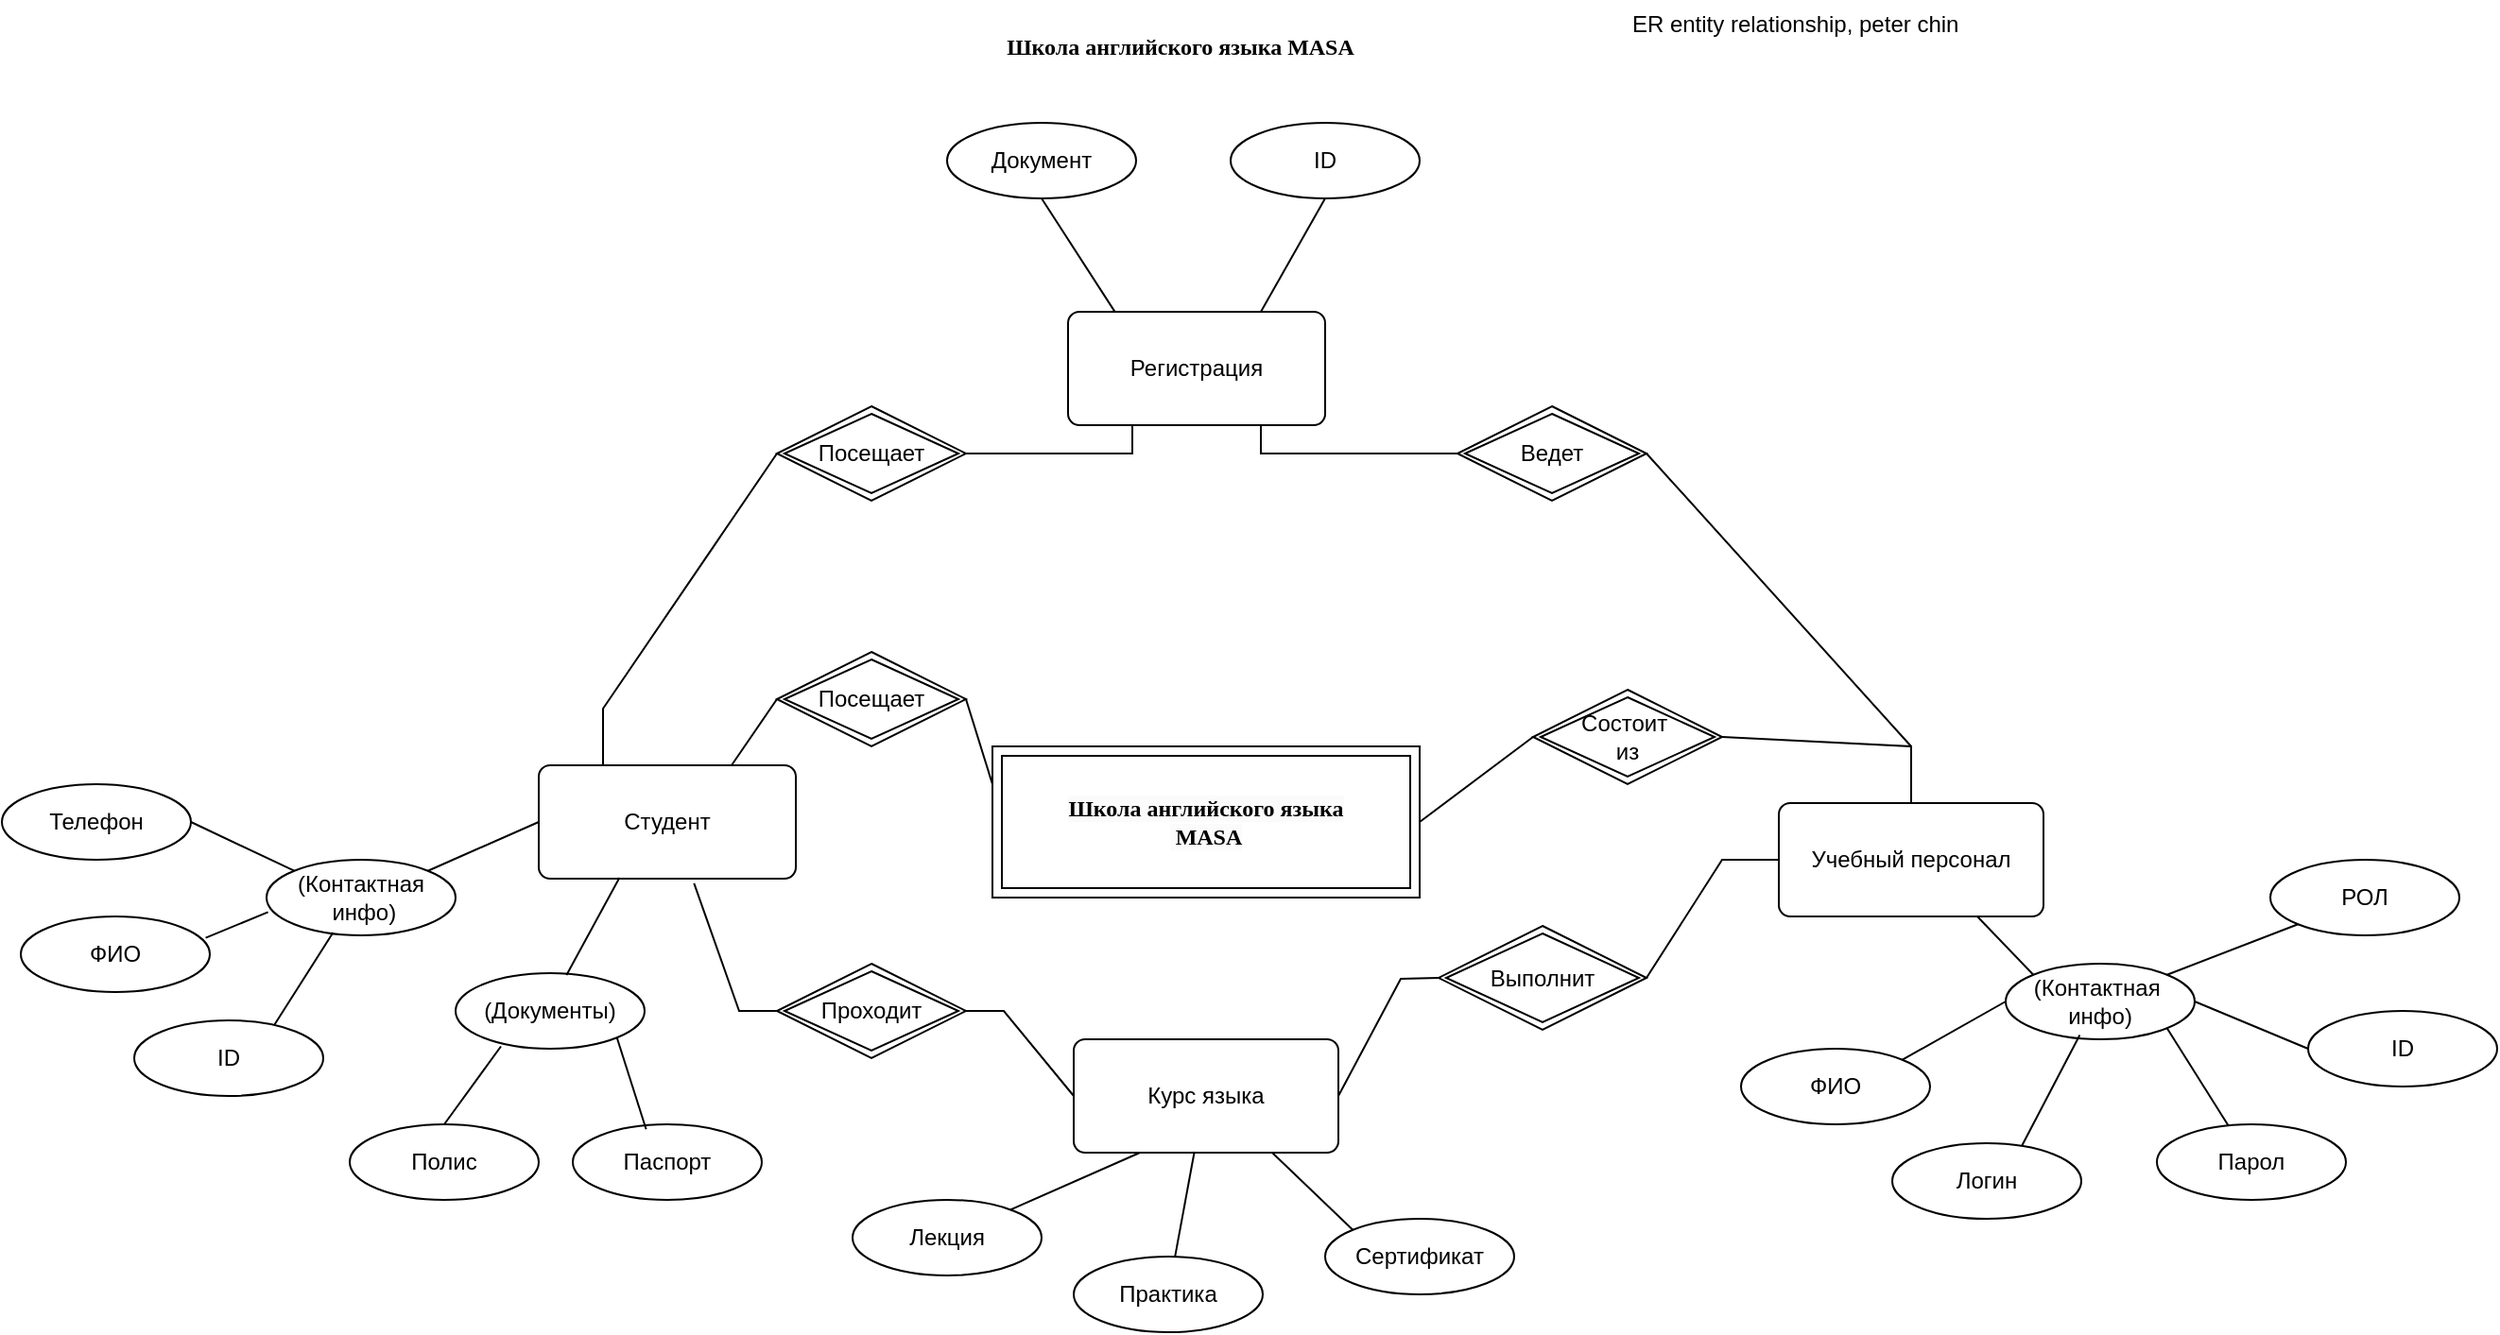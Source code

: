 <mxfile version="24.3.1" type="github">
  <diagram name="Page-1" id="e56a1550-8fbb-45ad-956c-1786394a9013">
    <mxGraphModel dx="3262" dy="1177" grid="1" gridSize="10" guides="1" tooltips="1" connect="1" arrows="1" fold="1" page="1" pageScale="1" pageWidth="827" pageHeight="1169" background="none" math="0" shadow="0">
      <root>
        <mxCell id="0" />
        <mxCell id="1" parent="0" />
        <mxCell id="TcWNjbL8CIqku5hJB00x-1" value="&lt;br&gt;&lt;span style=&quot;color: rgb(0, 0, 0); font-family: &amp;quot;Times New Roman&amp;quot;; font-size: 12px; font-style: normal; font-variant-ligatures: normal; font-variant-caps: normal; font-weight: 700; letter-spacing: normal; orphans: 2; text-align: center; text-indent: 0px; text-transform: none; widows: 2; word-spacing: 0px; -webkit-text-stroke-width: 0px; white-space: nowrap; background-color: rgb(251, 251, 251); text-decoration-thickness: initial; text-decoration-style: initial; text-decoration-color: initial; display: inline !important; float: none;&quot;&gt;Школа английского языка&lt;/span&gt;&lt;div&gt;&lt;span style=&quot;color: rgb(0, 0, 0); font-family: &amp;quot;Times New Roman&amp;quot;; font-size: 12px; font-style: normal; font-variant-ligatures: normal; font-variant-caps: normal; font-weight: 700; letter-spacing: normal; orphans: 2; text-align: center; text-indent: 0px; text-transform: none; widows: 2; word-spacing: 0px; -webkit-text-stroke-width: 0px; white-space: nowrap; background-color: rgb(251, 251, 251); text-decoration-thickness: initial; text-decoration-style: initial; text-decoration-color: initial; display: inline !important; float: none;&quot;&gt;&amp;nbsp;MASA&lt;/span&gt;&lt;br&gt;&lt;br&gt;&lt;/div&gt;" style="shape=ext;margin=3;double=1;whiteSpace=wrap;html=1;align=center;" vertex="1" parent="1">
          <mxGeometry x="314" y="400" width="226" height="80" as="geometry" />
        </mxCell>
        <mxCell id="TcWNjbL8CIqku5hJB00x-2" value="Курс языка" style="rounded=1;arcSize=10;whiteSpace=wrap;html=1;align=center;" vertex="1" parent="1">
          <mxGeometry x="357" y="555" width="140" height="60" as="geometry" />
        </mxCell>
        <mxCell id="TcWNjbL8CIqku5hJB00x-3" value="&lt;span style=&quot;font-weight: 700;&quot;&gt;&lt;font face=&quot;Times New Roman&quot;&gt;Школа английского языка MASA&lt;/font&gt;&lt;/span&gt;" style="text;html=1;align=center;verticalAlign=middle;resizable=0;points=[];autosize=1;strokeColor=none;fillColor=none;" vertex="1" parent="1">
          <mxGeometry x="308" y="15" width="210" height="30" as="geometry" />
        </mxCell>
        <mxCell id="TcWNjbL8CIqku5hJB00x-4" value="Регистрация" style="rounded=1;arcSize=10;whiteSpace=wrap;html=1;align=center;" vertex="1" parent="1">
          <mxGeometry x="354" y="170" width="136" height="60" as="geometry" />
        </mxCell>
        <mxCell id="TcWNjbL8CIqku5hJB00x-5" value="Студент" style="rounded=1;arcSize=10;whiteSpace=wrap;html=1;align=center;" vertex="1" parent="1">
          <mxGeometry x="74" y="410" width="136" height="60" as="geometry" />
        </mxCell>
        <mxCell id="TcWNjbL8CIqku5hJB00x-8" value="Учебный персонал" style="rounded=1;arcSize=10;whiteSpace=wrap;html=1;align=center;" vertex="1" parent="1">
          <mxGeometry x="730" y="430" width="140" height="60" as="geometry" />
        </mxCell>
        <mxCell id="TcWNjbL8CIqku5hJB00x-10" value="ER entity relationship, peter chin&amp;nbsp;&lt;div&gt;&lt;br&gt;&lt;/div&gt;" style="text;html=1;align=center;verticalAlign=middle;resizable=0;points=[];autosize=1;strokeColor=none;fillColor=none;" vertex="1" parent="1">
          <mxGeometry x="640" y="5" width="200" height="40" as="geometry" />
        </mxCell>
        <mxCell id="TcWNjbL8CIqku5hJB00x-11" value="Посещает" style="shape=rhombus;double=1;perimeter=rhombusPerimeter;whiteSpace=wrap;html=1;align=center;" vertex="1" parent="1">
          <mxGeometry x="200" y="220" width="100" height="50" as="geometry" />
        </mxCell>
        <mxCell id="TcWNjbL8CIqku5hJB00x-12" value="(Контактная&lt;div&gt;&amp;nbsp;инфо)&lt;/div&gt;" style="ellipse;whiteSpace=wrap;html=1;align=center;" vertex="1" parent="1">
          <mxGeometry x="-70" y="460" width="100" height="40" as="geometry" />
        </mxCell>
        <mxCell id="TcWNjbL8CIqku5hJB00x-13" value="Ведет" style="shape=rhombus;double=1;perimeter=rhombusPerimeter;whiteSpace=wrap;html=1;align=center;" vertex="1" parent="1">
          <mxGeometry x="560" y="220" width="100" height="50" as="geometry" />
        </mxCell>
        <mxCell id="TcWNjbL8CIqku5hJB00x-14" value="Посещает" style="shape=rhombus;double=1;perimeter=rhombusPerimeter;whiteSpace=wrap;html=1;align=center;" vertex="1" parent="1">
          <mxGeometry x="200" y="350" width="100" height="50" as="geometry" />
        </mxCell>
        <mxCell id="TcWNjbL8CIqku5hJB00x-15" value="Состоит&amp;nbsp;&lt;div&gt;из&lt;/div&gt;" style="shape=rhombus;double=1;perimeter=rhombusPerimeter;whiteSpace=wrap;html=1;align=center;" vertex="1" parent="1">
          <mxGeometry x="600" y="370" width="100" height="50" as="geometry" />
        </mxCell>
        <mxCell id="TcWNjbL8CIqku5hJB00x-16" value="(Документы)" style="ellipse;whiteSpace=wrap;html=1;align=center;" vertex="1" parent="1">
          <mxGeometry x="30" y="520" width="100" height="40" as="geometry" />
        </mxCell>
        <mxCell id="TcWNjbL8CIqku5hJB00x-17" value="ФИО" style="ellipse;whiteSpace=wrap;html=1;align=center;" vertex="1" parent="1">
          <mxGeometry x="-200" y="490" width="100" height="40" as="geometry" />
        </mxCell>
        <mxCell id="TcWNjbL8CIqku5hJB00x-18" value="ID" style="ellipse;whiteSpace=wrap;html=1;align=center;" vertex="1" parent="1">
          <mxGeometry x="-140" y="545" width="100" height="40" as="geometry" />
        </mxCell>
        <mxCell id="TcWNjbL8CIqku5hJB00x-19" value="Полис" style="ellipse;whiteSpace=wrap;html=1;align=center;" vertex="1" parent="1">
          <mxGeometry x="-26" y="600" width="100" height="40" as="geometry" />
        </mxCell>
        <mxCell id="TcWNjbL8CIqku5hJB00x-20" value="Паспорт" style="ellipse;whiteSpace=wrap;html=1;align=center;" vertex="1" parent="1">
          <mxGeometry x="92" y="600" width="100" height="40" as="geometry" />
        </mxCell>
        <mxCell id="TcWNjbL8CIqku5hJB00x-21" value="Документ" style="ellipse;whiteSpace=wrap;html=1;align=center;" vertex="1" parent="1">
          <mxGeometry x="290" y="70" width="100" height="40" as="geometry" />
        </mxCell>
        <mxCell id="TcWNjbL8CIqku5hJB00x-22" value="ID" style="ellipse;whiteSpace=wrap;html=1;align=center;" vertex="1" parent="1">
          <mxGeometry x="440" y="70" width="100" height="40" as="geometry" />
        </mxCell>
        <mxCell id="TcWNjbL8CIqku5hJB00x-23" value="(Контактная&amp;nbsp;&lt;div&gt;инфо)&lt;/div&gt;" style="ellipse;whiteSpace=wrap;html=1;align=center;" vertex="1" parent="1">
          <mxGeometry x="850" y="515" width="100" height="40" as="geometry" />
        </mxCell>
        <mxCell id="TcWNjbL8CIqku5hJB00x-24" value="ФИО" style="ellipse;whiteSpace=wrap;html=1;align=center;" vertex="1" parent="1">
          <mxGeometry x="710" y="560" width="100" height="40" as="geometry" />
        </mxCell>
        <mxCell id="TcWNjbL8CIqku5hJB00x-25" value="Логин" style="ellipse;whiteSpace=wrap;html=1;align=center;" vertex="1" parent="1">
          <mxGeometry x="790" y="610" width="100" height="40" as="geometry" />
        </mxCell>
        <mxCell id="TcWNjbL8CIqku5hJB00x-26" value="Парол" style="ellipse;whiteSpace=wrap;html=1;align=center;" vertex="1" parent="1">
          <mxGeometry x="930" y="600" width="100" height="40" as="geometry" />
        </mxCell>
        <mxCell id="TcWNjbL8CIqku5hJB00x-27" value="ID" style="ellipse;whiteSpace=wrap;html=1;align=center;" vertex="1" parent="1">
          <mxGeometry x="1010" y="540" width="100" height="40" as="geometry" />
        </mxCell>
        <mxCell id="TcWNjbL8CIqku5hJB00x-28" value="РОЛ" style="ellipse;whiteSpace=wrap;html=1;align=center;" vertex="1" parent="1">
          <mxGeometry x="990" y="460" width="100" height="40" as="geometry" />
        </mxCell>
        <mxCell id="TcWNjbL8CIqku5hJB00x-29" value="" style="endArrow=none;html=1;rounded=0;entryX=0.5;entryY=1;entryDx=0;entryDy=0;exitX=0.75;exitY=0;exitDx=0;exitDy=0;" edge="1" parent="1" source="TcWNjbL8CIqku5hJB00x-4" target="TcWNjbL8CIqku5hJB00x-22">
          <mxGeometry relative="1" as="geometry">
            <mxPoint x="220" y="130" as="sourcePoint" />
            <mxPoint x="380" y="130" as="targetPoint" />
          </mxGeometry>
        </mxCell>
        <mxCell id="TcWNjbL8CIqku5hJB00x-30" value="" style="endArrow=none;html=1;rounded=0;entryX=0.183;entryY=0.003;entryDx=0;entryDy=0;entryPerimeter=0;exitX=0.5;exitY=1;exitDx=0;exitDy=0;" edge="1" parent="1" source="TcWNjbL8CIqku5hJB00x-21" target="TcWNjbL8CIqku5hJB00x-4">
          <mxGeometry relative="1" as="geometry">
            <mxPoint x="260" y="140" as="sourcePoint" />
            <mxPoint x="420" y="140" as="targetPoint" />
          </mxGeometry>
        </mxCell>
        <mxCell id="TcWNjbL8CIqku5hJB00x-36" value="" style="endArrow=none;html=1;rounded=0;entryX=0.5;entryY=0;entryDx=0;entryDy=0;exitX=1;exitY=0.5;exitDx=0;exitDy=0;" edge="1" parent="1" source="TcWNjbL8CIqku5hJB00x-13" target="TcWNjbL8CIqku5hJB00x-8">
          <mxGeometry relative="1" as="geometry">
            <mxPoint x="680" y="300" as="sourcePoint" />
            <mxPoint x="840" y="300" as="targetPoint" />
            <Array as="points">
              <mxPoint x="800" y="400" />
            </Array>
          </mxGeometry>
        </mxCell>
        <mxCell id="TcWNjbL8CIqku5hJB00x-37" value="" style="endArrow=none;html=1;rounded=0;exitX=0.75;exitY=1;exitDx=0;exitDy=0;entryX=0;entryY=0.5;entryDx=0;entryDy=0;" edge="1" parent="1" source="TcWNjbL8CIqku5hJB00x-4" target="TcWNjbL8CIqku5hJB00x-13">
          <mxGeometry relative="1" as="geometry">
            <mxPoint x="410" y="270" as="sourcePoint" />
            <mxPoint x="570" y="270" as="targetPoint" />
            <Array as="points">
              <mxPoint x="456" y="245" />
            </Array>
          </mxGeometry>
        </mxCell>
        <mxCell id="TcWNjbL8CIqku5hJB00x-38" value="" style="endArrow=none;html=1;rounded=0;entryX=0.25;entryY=1;entryDx=0;entryDy=0;exitX=1;exitY=0.5;exitDx=0;exitDy=0;" edge="1" parent="1" source="TcWNjbL8CIqku5hJB00x-11" target="TcWNjbL8CIqku5hJB00x-4">
          <mxGeometry relative="1" as="geometry">
            <mxPoint x="270" y="270" as="sourcePoint" />
            <mxPoint x="430" y="270" as="targetPoint" />
            <Array as="points">
              <mxPoint x="388" y="245" />
            </Array>
          </mxGeometry>
        </mxCell>
        <mxCell id="TcWNjbL8CIqku5hJB00x-39" value="" style="endArrow=none;html=1;rounded=0;entryX=0;entryY=0.5;entryDx=0;entryDy=0;exitX=0.25;exitY=0;exitDx=0;exitDy=0;" edge="1" parent="1" source="TcWNjbL8CIqku5hJB00x-5" target="TcWNjbL8CIqku5hJB00x-11">
          <mxGeometry relative="1" as="geometry">
            <mxPoint x="160" y="320" as="sourcePoint" />
            <mxPoint x="320" y="320" as="targetPoint" />
            <Array as="points">
              <mxPoint x="108" y="380" />
            </Array>
          </mxGeometry>
        </mxCell>
        <mxCell id="TcWNjbL8CIqku5hJB00x-40" value="" style="endArrow=none;html=1;rounded=0;entryX=0.5;entryY=0;entryDx=0;entryDy=0;exitX=1;exitY=0.5;exitDx=0;exitDy=0;" edge="1" parent="1" source="TcWNjbL8CIqku5hJB00x-15" target="TcWNjbL8CIqku5hJB00x-8">
          <mxGeometry relative="1" as="geometry">
            <mxPoint x="590" y="330" as="sourcePoint" />
            <mxPoint x="750" y="330" as="targetPoint" />
            <Array as="points">
              <mxPoint x="800" y="400" />
            </Array>
          </mxGeometry>
        </mxCell>
        <mxCell id="TcWNjbL8CIqku5hJB00x-41" value="" style="endArrow=none;html=1;rounded=0;entryX=0;entryY=0.5;entryDx=0;entryDy=0;exitX=1;exitY=0.5;exitDx=0;exitDy=0;" edge="1" parent="1" source="TcWNjbL8CIqku5hJB00x-1" target="TcWNjbL8CIqku5hJB00x-15">
          <mxGeometry relative="1" as="geometry">
            <mxPoint x="490" y="510" as="sourcePoint" />
            <mxPoint x="650" y="510" as="targetPoint" />
            <Array as="points" />
          </mxGeometry>
        </mxCell>
        <mxCell id="TcWNjbL8CIqku5hJB00x-42" value="" style="endArrow=none;html=1;rounded=0;entryX=0;entryY=0.5;entryDx=0;entryDy=0;exitX=0.75;exitY=0;exitDx=0;exitDy=0;" edge="1" parent="1" source="TcWNjbL8CIqku5hJB00x-5" target="TcWNjbL8CIqku5hJB00x-14">
          <mxGeometry relative="1" as="geometry">
            <mxPoint x="60" y="330" as="sourcePoint" />
            <mxPoint x="220" y="330" as="targetPoint" />
            <Array as="points" />
          </mxGeometry>
        </mxCell>
        <mxCell id="TcWNjbL8CIqku5hJB00x-43" value="" style="endArrow=none;html=1;rounded=0;entryX=0;entryY=0.25;entryDx=0;entryDy=0;exitX=1;exitY=0.5;exitDx=0;exitDy=0;" edge="1" parent="1" source="TcWNjbL8CIqku5hJB00x-14" target="TcWNjbL8CIqku5hJB00x-1">
          <mxGeometry relative="1" as="geometry">
            <mxPoint x="300" y="380" as="sourcePoint" />
            <mxPoint x="360" y="420" as="targetPoint" />
          </mxGeometry>
        </mxCell>
        <mxCell id="TcWNjbL8CIqku5hJB00x-44" value="" style="endArrow=none;html=1;rounded=0;entryX=0;entryY=0.5;entryDx=0;entryDy=0;exitX=1;exitY=0;exitDx=0;exitDy=0;" edge="1" parent="1" source="TcWNjbL8CIqku5hJB00x-12" target="TcWNjbL8CIqku5hJB00x-5">
          <mxGeometry relative="1" as="geometry">
            <mxPoint x="-120" y="410" as="sourcePoint" />
            <mxPoint x="40" y="410" as="targetPoint" />
          </mxGeometry>
        </mxCell>
        <mxCell id="TcWNjbL8CIqku5hJB00x-45" value="" style="endArrow=none;html=1;rounded=0;entryX=0.314;entryY=0.992;entryDx=0;entryDy=0;entryPerimeter=0;exitX=0.587;exitY=0.024;exitDx=0;exitDy=0;exitPerimeter=0;" edge="1" parent="1" source="TcWNjbL8CIqku5hJB00x-16" target="TcWNjbL8CIqku5hJB00x-5">
          <mxGeometry relative="1" as="geometry">
            <mxPoint x="80" y="580" as="sourcePoint" />
            <mxPoint x="240" y="580" as="targetPoint" />
          </mxGeometry>
        </mxCell>
        <mxCell id="TcWNjbL8CIqku5hJB00x-47" value="" style="endArrow=none;html=1;rounded=0;exitX=0.978;exitY=0.283;exitDx=0;exitDy=0;exitPerimeter=0;entryX=0.008;entryY=0.692;entryDx=0;entryDy=0;entryPerimeter=0;" edge="1" parent="1" source="TcWNjbL8CIqku5hJB00x-17" target="TcWNjbL8CIqku5hJB00x-12">
          <mxGeometry relative="1" as="geometry">
            <mxPoint x="-130" y="660" as="sourcePoint" />
            <mxPoint x="-60" y="490" as="targetPoint" />
          </mxGeometry>
        </mxCell>
        <mxCell id="TcWNjbL8CIqku5hJB00x-48" value="" style="endArrow=none;html=1;rounded=0;entryX=0.352;entryY=0.963;entryDx=0;entryDy=0;entryPerimeter=0;exitX=0.743;exitY=0.054;exitDx=0;exitDy=0;exitPerimeter=0;" edge="1" parent="1" source="TcWNjbL8CIqku5hJB00x-18" target="TcWNjbL8CIqku5hJB00x-12">
          <mxGeometry relative="1" as="geometry">
            <mxPoint x="-210" y="690" as="sourcePoint" />
            <mxPoint x="-130" y="690" as="targetPoint" />
          </mxGeometry>
        </mxCell>
        <mxCell id="TcWNjbL8CIqku5hJB00x-49" value="Телефон" style="ellipse;whiteSpace=wrap;html=1;align=center;" vertex="1" parent="1">
          <mxGeometry x="-210" y="420" width="100" height="40" as="geometry" />
        </mxCell>
        <mxCell id="TcWNjbL8CIqku5hJB00x-50" value="" style="endArrow=none;html=1;rounded=0;entryX=0;entryY=0;entryDx=0;entryDy=0;exitX=1;exitY=0.5;exitDx=0;exitDy=0;" edge="1" parent="1" source="TcWNjbL8CIqku5hJB00x-49" target="TcWNjbL8CIqku5hJB00x-12">
          <mxGeometry relative="1" as="geometry">
            <mxPoint x="-210" y="560" as="sourcePoint" />
            <mxPoint x="-50" y="560" as="targetPoint" />
          </mxGeometry>
        </mxCell>
        <mxCell id="TcWNjbL8CIqku5hJB00x-51" value="" style="endArrow=none;html=1;rounded=0;entryX=0.24;entryY=0.969;entryDx=0;entryDy=0;entryPerimeter=0;exitX=0.5;exitY=0;exitDx=0;exitDy=0;" edge="1" parent="1" source="TcWNjbL8CIqku5hJB00x-19" target="TcWNjbL8CIqku5hJB00x-16">
          <mxGeometry relative="1" as="geometry">
            <mxPoint x="-80" y="690" as="sourcePoint" />
            <mxPoint x="80" y="690" as="targetPoint" />
          </mxGeometry>
        </mxCell>
        <mxCell id="TcWNjbL8CIqku5hJB00x-52" value="" style="endArrow=none;html=1;rounded=0;entryX=0.388;entryY=0.065;entryDx=0;entryDy=0;entryPerimeter=0;exitX=1;exitY=1;exitDx=0;exitDy=0;" edge="1" parent="1" source="TcWNjbL8CIqku5hJB00x-16" target="TcWNjbL8CIqku5hJB00x-20">
          <mxGeometry relative="1" as="geometry">
            <mxPoint x="-10" y="710" as="sourcePoint" />
            <mxPoint x="150" y="710" as="targetPoint" />
          </mxGeometry>
        </mxCell>
        <mxCell id="TcWNjbL8CIqku5hJB00x-53" value="" style="endArrow=none;html=1;rounded=0;entryX=0;entryY=0.5;entryDx=0;entryDy=0;exitX=1;exitY=0.5;exitDx=0;exitDy=0;" edge="1" parent="1" source="TcWNjbL8CIqku5hJB00x-54" target="TcWNjbL8CIqku5hJB00x-8">
          <mxGeometry relative="1" as="geometry">
            <mxPoint x="370" y="515" as="sourcePoint" />
            <mxPoint x="530" y="515" as="targetPoint" />
            <Array as="points">
              <mxPoint x="700" y="460" />
            </Array>
          </mxGeometry>
        </mxCell>
        <mxCell id="TcWNjbL8CIqku5hJB00x-54" value="Выполнит" style="shape=rhombus;double=1;perimeter=rhombusPerimeter;whiteSpace=wrap;html=1;align=center;" vertex="1" parent="1">
          <mxGeometry x="550" y="495" width="110" height="55" as="geometry" />
        </mxCell>
        <mxCell id="TcWNjbL8CIqku5hJB00x-55" value="" style="endArrow=none;html=1;rounded=0;entryX=0;entryY=0.5;entryDx=0;entryDy=0;exitX=1;exitY=0.5;exitDx=0;exitDy=0;" edge="1" parent="1" source="TcWNjbL8CIqku5hJB00x-2" target="TcWNjbL8CIqku5hJB00x-54">
          <mxGeometry relative="1" as="geometry">
            <mxPoint x="370" y="510" as="sourcePoint" />
            <mxPoint x="530" y="510" as="targetPoint" />
            <Array as="points">
              <mxPoint x="530" y="523" />
            </Array>
          </mxGeometry>
        </mxCell>
        <mxCell id="TcWNjbL8CIqku5hJB00x-56" value="Проходит" style="shape=rhombus;double=1;perimeter=rhombusPerimeter;whiteSpace=wrap;html=1;align=center;" vertex="1" parent="1">
          <mxGeometry x="200" y="515" width="100" height="50" as="geometry" />
        </mxCell>
        <mxCell id="TcWNjbL8CIqku5hJB00x-57" value="" style="endArrow=none;html=1;rounded=0;exitX=0.604;exitY=1.04;exitDx=0;exitDy=0;exitPerimeter=0;entryX=0;entryY=0.5;entryDx=0;entryDy=0;" edge="1" parent="1" source="TcWNjbL8CIqku5hJB00x-5" target="TcWNjbL8CIqku5hJB00x-56">
          <mxGeometry relative="1" as="geometry">
            <mxPoint x="180" y="500" as="sourcePoint" />
            <mxPoint x="340" y="500" as="targetPoint" />
            <Array as="points">
              <mxPoint x="180" y="540" />
            </Array>
          </mxGeometry>
        </mxCell>
        <mxCell id="TcWNjbL8CIqku5hJB00x-58" value="" style="endArrow=none;html=1;rounded=0;entryX=0;entryY=0.5;entryDx=0;entryDy=0;exitX=1;exitY=0.5;exitDx=0;exitDy=0;" edge="1" parent="1" source="TcWNjbL8CIqku5hJB00x-56" target="TcWNjbL8CIqku5hJB00x-2">
          <mxGeometry relative="1" as="geometry">
            <mxPoint x="200" y="590" as="sourcePoint" />
            <mxPoint x="360" y="590" as="targetPoint" />
            <Array as="points">
              <mxPoint x="320" y="540" />
            </Array>
          </mxGeometry>
        </mxCell>
        <mxCell id="TcWNjbL8CIqku5hJB00x-59" value="" style="endArrow=none;html=1;rounded=0;exitX=0.75;exitY=1;exitDx=0;exitDy=0;entryX=0;entryY=0;entryDx=0;entryDy=0;" edge="1" parent="1" source="TcWNjbL8CIqku5hJB00x-8" target="TcWNjbL8CIqku5hJB00x-23">
          <mxGeometry relative="1" as="geometry">
            <mxPoint x="800" y="500" as="sourcePoint" />
            <mxPoint x="960" y="500" as="targetPoint" />
          </mxGeometry>
        </mxCell>
        <mxCell id="TcWNjbL8CIqku5hJB00x-60" value="" style="endArrow=none;html=1;rounded=0;entryX=0;entryY=0.5;entryDx=0;entryDy=0;exitX=1;exitY=0;exitDx=0;exitDy=0;" edge="1" parent="1" source="TcWNjbL8CIqku5hJB00x-24" target="TcWNjbL8CIqku5hJB00x-23">
          <mxGeometry relative="1" as="geometry">
            <mxPoint x="670" y="700" as="sourcePoint" />
            <mxPoint x="830" y="700" as="targetPoint" />
          </mxGeometry>
        </mxCell>
        <mxCell id="TcWNjbL8CIqku5hJB00x-61" value="" style="endArrow=none;html=1;rounded=0;entryX=0.392;entryY=0.944;entryDx=0;entryDy=0;entryPerimeter=0;exitX=0.687;exitY=0.029;exitDx=0;exitDy=0;exitPerimeter=0;" edge="1" parent="1" source="TcWNjbL8CIqku5hJB00x-25" target="TcWNjbL8CIqku5hJB00x-23">
          <mxGeometry relative="1" as="geometry">
            <mxPoint x="670" y="780" as="sourcePoint" />
            <mxPoint x="830" y="780" as="targetPoint" />
          </mxGeometry>
        </mxCell>
        <mxCell id="TcWNjbL8CIqku5hJB00x-62" value="" style="endArrow=none;html=1;rounded=0;entryX=1;entryY=1;entryDx=0;entryDy=0;" edge="1" parent="1" source="TcWNjbL8CIqku5hJB00x-26" target="TcWNjbL8CIqku5hJB00x-23">
          <mxGeometry relative="1" as="geometry">
            <mxPoint x="670" y="680" as="sourcePoint" />
            <mxPoint x="830" y="680" as="targetPoint" />
          </mxGeometry>
        </mxCell>
        <mxCell id="TcWNjbL8CIqku5hJB00x-63" value="" style="endArrow=none;html=1;rounded=0;entryX=1;entryY=0.5;entryDx=0;entryDy=0;exitX=0;exitY=0.5;exitDx=0;exitDy=0;" edge="1" parent="1" source="TcWNjbL8CIqku5hJB00x-27" target="TcWNjbL8CIqku5hJB00x-23">
          <mxGeometry relative="1" as="geometry">
            <mxPoint x="770" y="740" as="sourcePoint" />
            <mxPoint x="930" y="740" as="targetPoint" />
          </mxGeometry>
        </mxCell>
        <mxCell id="TcWNjbL8CIqku5hJB00x-64" value="" style="endArrow=none;html=1;rounded=0;entryX=1;entryY=0;entryDx=0;entryDy=0;exitX=0;exitY=1;exitDx=0;exitDy=0;" edge="1" parent="1" source="TcWNjbL8CIqku5hJB00x-28" target="TcWNjbL8CIqku5hJB00x-23">
          <mxGeometry relative="1" as="geometry">
            <mxPoint x="710" y="680" as="sourcePoint" />
            <mxPoint x="870" y="680" as="targetPoint" />
          </mxGeometry>
        </mxCell>
        <mxCell id="TcWNjbL8CIqku5hJB00x-65" value="Лекция" style="ellipse;whiteSpace=wrap;html=1;align=center;" vertex="1" parent="1">
          <mxGeometry x="240" y="640" width="100" height="40" as="geometry" />
        </mxCell>
        <mxCell id="TcWNjbL8CIqku5hJB00x-66" value="Практика" style="ellipse;whiteSpace=wrap;html=1;align=center;" vertex="1" parent="1">
          <mxGeometry x="357" y="670" width="100" height="40" as="geometry" />
        </mxCell>
        <mxCell id="TcWNjbL8CIqku5hJB00x-67" value="Сертификат" style="ellipse;whiteSpace=wrap;html=1;align=center;" vertex="1" parent="1">
          <mxGeometry x="490" y="650" width="100" height="40" as="geometry" />
        </mxCell>
        <mxCell id="TcWNjbL8CIqku5hJB00x-68" value="" style="endArrow=none;html=1;rounded=0;entryX=0.25;entryY=1;entryDx=0;entryDy=0;" edge="1" parent="1" source="TcWNjbL8CIqku5hJB00x-65" target="TcWNjbL8CIqku5hJB00x-2">
          <mxGeometry relative="1" as="geometry">
            <mxPoint x="260" y="730" as="sourcePoint" />
            <mxPoint x="420" y="730" as="targetPoint" />
          </mxGeometry>
        </mxCell>
        <mxCell id="TcWNjbL8CIqku5hJB00x-69" value="" style="endArrow=none;html=1;rounded=0;entryX=0.456;entryY=0.992;entryDx=0;entryDy=0;entryPerimeter=0;" edge="1" parent="1" source="TcWNjbL8CIqku5hJB00x-66" target="TcWNjbL8CIqku5hJB00x-2">
          <mxGeometry relative="1" as="geometry">
            <mxPoint x="300" y="750" as="sourcePoint" />
            <mxPoint x="460" y="750" as="targetPoint" />
          </mxGeometry>
        </mxCell>
        <mxCell id="TcWNjbL8CIqku5hJB00x-70" value="" style="endArrow=none;html=1;rounded=0;entryX=0;entryY=0;entryDx=0;entryDy=0;exitX=0.75;exitY=1;exitDx=0;exitDy=0;" edge="1" parent="1" source="TcWNjbL8CIqku5hJB00x-2" target="TcWNjbL8CIqku5hJB00x-67">
          <mxGeometry relative="1" as="geometry">
            <mxPoint x="350" y="710" as="sourcePoint" />
            <mxPoint x="510" y="710" as="targetPoint" />
          </mxGeometry>
        </mxCell>
      </root>
    </mxGraphModel>
  </diagram>
</mxfile>
